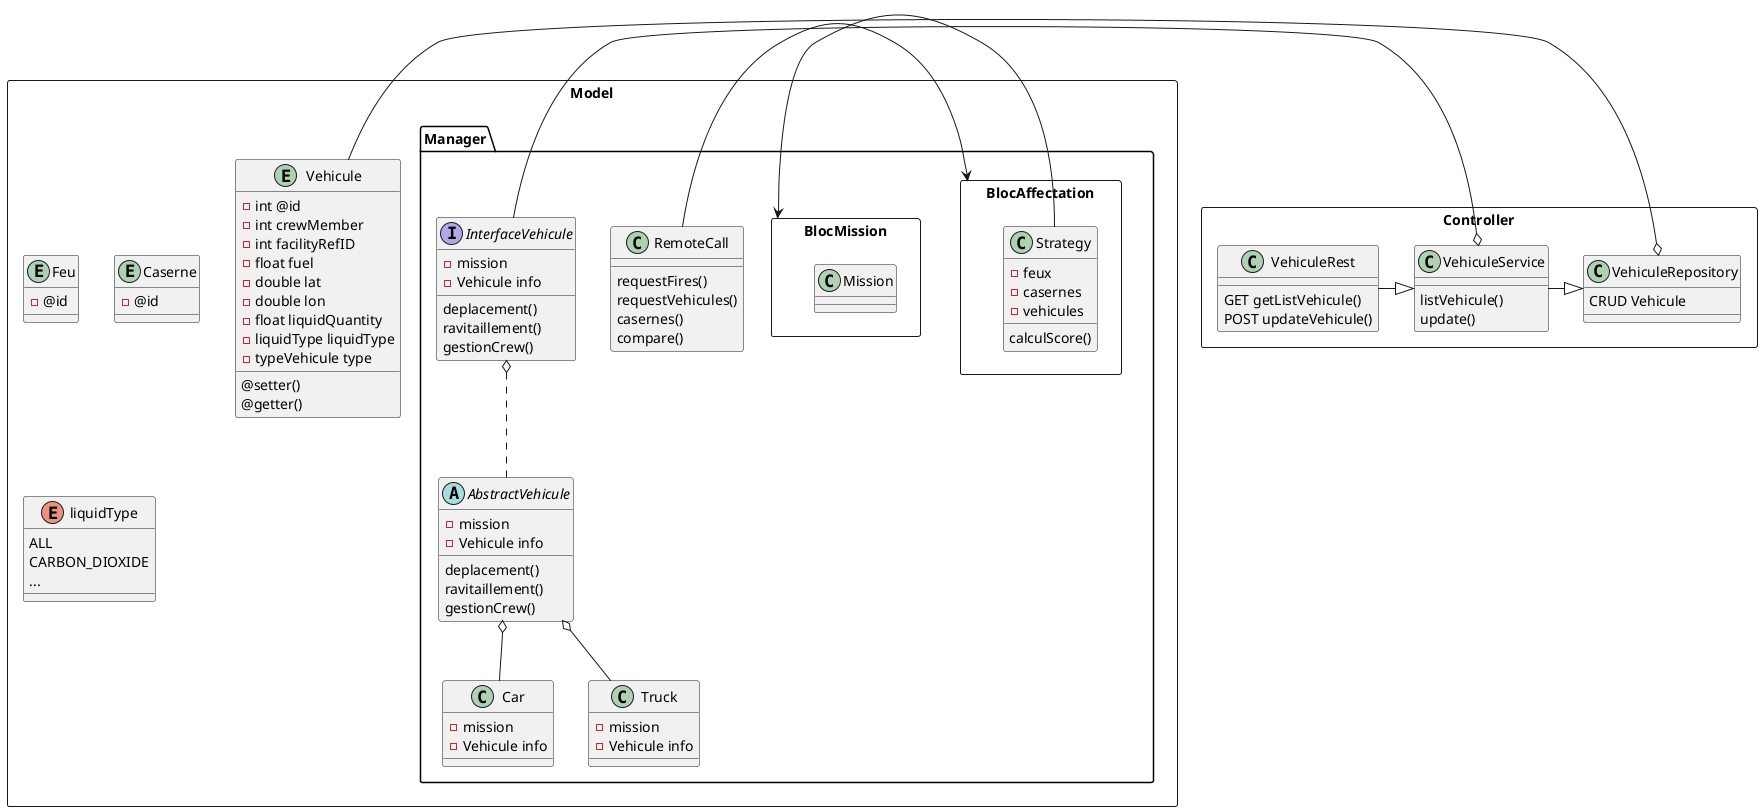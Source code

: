@startuml

package Model <<Rectangle>> {
    entity Vehicule {
      - int @id
      - int crewMember
      - int facilityRefID
      - float fuel
      - double lat
      - double lon
      - float liquidQuantity
      - liquidType liquidType
      - typeVehicule type

      @setter()
      @getter()
    }

    entity Feu {
        - @id
    }
    entity Caserne {
        - @id
    }

    enum liquidType {
        ALL
        CARBON_DIOXIDE
        ...
    }

    package Manager <<Folder>> {

        class RemoteCall {
            requestFires()
            requestVehicules()
            casernes()
            compare()
        }

        package BlocAffectation <<rectangle>> {
            class Strategy {
                - feux
                - casernes
                - vehicules
                calculScore()
            }
        }

        package BlocMission <<rectangle>> {
            class Mission {
            }
        }

        RemoteCall -> BlocAffectation
        Strategy -> BlocMission

        interface InterfaceVehicule {
            - mission
            - Vehicule info
            deplacement()
            ravitaillement()
            gestionCrew()
        }

        abstract AbstractVehicule {
            - mission
            - Vehicule info
            deplacement()
            ravitaillement()
            gestionCrew()
        }

        class Car {
            - mission
            - Vehicule info
        }
        class Truck {
            - mission
            - Vehicule info
        }

        InterfaceVehicule o.. AbstractVehicule
        AbstractVehicule o-- Car
        AbstractVehicule o-- Truck
    }

}

package Controller <<Rectangle>> {

    class VehiculeRepository {
        CRUD Vehicule
    }

    class VehiculeService {
        listVehicule()
        update()
    }

    class VehiculeRest {
        GET getListVehicule()
        POST updateVehicule()
    }

    VehiculeRest -|> VehiculeService
    VehiculeService -|> VehiculeRepository

    VehiculeRepository o- Vehicule
    VehiculeService o- InterfaceVehicule

}



@enduml